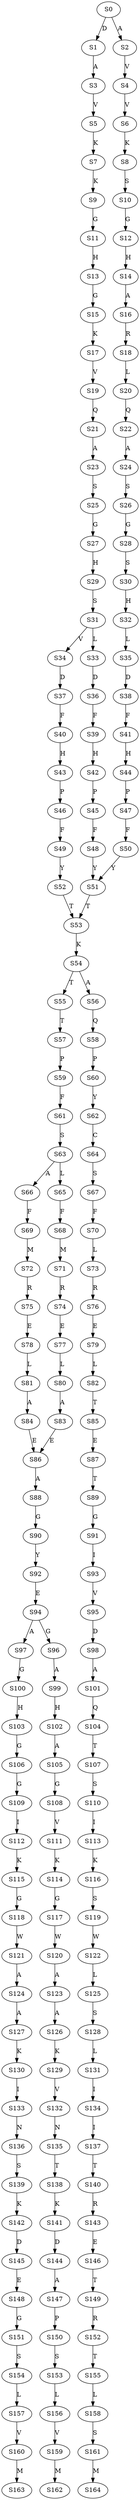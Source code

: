 strict digraph  {
	S0 -> S1 [ label = D ];
	S0 -> S2 [ label = A ];
	S1 -> S3 [ label = A ];
	S2 -> S4 [ label = V ];
	S3 -> S5 [ label = V ];
	S4 -> S6 [ label = V ];
	S5 -> S7 [ label = K ];
	S6 -> S8 [ label = K ];
	S7 -> S9 [ label = K ];
	S8 -> S10 [ label = S ];
	S9 -> S11 [ label = G ];
	S10 -> S12 [ label = G ];
	S11 -> S13 [ label = H ];
	S12 -> S14 [ label = H ];
	S13 -> S15 [ label = G ];
	S14 -> S16 [ label = A ];
	S15 -> S17 [ label = K ];
	S16 -> S18 [ label = R ];
	S17 -> S19 [ label = V ];
	S18 -> S20 [ label = L ];
	S19 -> S21 [ label = Q ];
	S20 -> S22 [ label = Q ];
	S21 -> S23 [ label = A ];
	S22 -> S24 [ label = A ];
	S23 -> S25 [ label = S ];
	S24 -> S26 [ label = S ];
	S25 -> S27 [ label = G ];
	S26 -> S28 [ label = G ];
	S27 -> S29 [ label = H ];
	S28 -> S30 [ label = S ];
	S29 -> S31 [ label = S ];
	S30 -> S32 [ label = H ];
	S31 -> S33 [ label = L ];
	S31 -> S34 [ label = V ];
	S32 -> S35 [ label = L ];
	S33 -> S36 [ label = D ];
	S34 -> S37 [ label = D ];
	S35 -> S38 [ label = D ];
	S36 -> S39 [ label = F ];
	S37 -> S40 [ label = F ];
	S38 -> S41 [ label = F ];
	S39 -> S42 [ label = H ];
	S40 -> S43 [ label = H ];
	S41 -> S44 [ label = H ];
	S42 -> S45 [ label = P ];
	S43 -> S46 [ label = P ];
	S44 -> S47 [ label = P ];
	S45 -> S48 [ label = F ];
	S46 -> S49 [ label = F ];
	S47 -> S50 [ label = F ];
	S48 -> S51 [ label = Y ];
	S49 -> S52 [ label = Y ];
	S50 -> S51 [ label = Y ];
	S51 -> S53 [ label = T ];
	S52 -> S53 [ label = T ];
	S53 -> S54 [ label = K ];
	S54 -> S55 [ label = T ];
	S54 -> S56 [ label = A ];
	S55 -> S57 [ label = T ];
	S56 -> S58 [ label = Q ];
	S57 -> S59 [ label = P ];
	S58 -> S60 [ label = P ];
	S59 -> S61 [ label = F ];
	S60 -> S62 [ label = Y ];
	S61 -> S63 [ label = S ];
	S62 -> S64 [ label = C ];
	S63 -> S65 [ label = L ];
	S63 -> S66 [ label = A ];
	S64 -> S67 [ label = S ];
	S65 -> S68 [ label = F ];
	S66 -> S69 [ label = F ];
	S67 -> S70 [ label = F ];
	S68 -> S71 [ label = M ];
	S69 -> S72 [ label = M ];
	S70 -> S73 [ label = L ];
	S71 -> S74 [ label = R ];
	S72 -> S75 [ label = R ];
	S73 -> S76 [ label = R ];
	S74 -> S77 [ label = E ];
	S75 -> S78 [ label = E ];
	S76 -> S79 [ label = E ];
	S77 -> S80 [ label = L ];
	S78 -> S81 [ label = L ];
	S79 -> S82 [ label = L ];
	S80 -> S83 [ label = A ];
	S81 -> S84 [ label = A ];
	S82 -> S85 [ label = T ];
	S83 -> S86 [ label = E ];
	S84 -> S86 [ label = E ];
	S85 -> S87 [ label = E ];
	S86 -> S88 [ label = A ];
	S87 -> S89 [ label = T ];
	S88 -> S90 [ label = G ];
	S89 -> S91 [ label = G ];
	S90 -> S92 [ label = Y ];
	S91 -> S93 [ label = I ];
	S92 -> S94 [ label = E ];
	S93 -> S95 [ label = V ];
	S94 -> S96 [ label = G ];
	S94 -> S97 [ label = A ];
	S95 -> S98 [ label = D ];
	S96 -> S99 [ label = A ];
	S97 -> S100 [ label = G ];
	S98 -> S101 [ label = A ];
	S99 -> S102 [ label = H ];
	S100 -> S103 [ label = H ];
	S101 -> S104 [ label = Q ];
	S102 -> S105 [ label = A ];
	S103 -> S106 [ label = G ];
	S104 -> S107 [ label = T ];
	S105 -> S108 [ label = G ];
	S106 -> S109 [ label = G ];
	S107 -> S110 [ label = S ];
	S108 -> S111 [ label = V ];
	S109 -> S112 [ label = I ];
	S110 -> S113 [ label = I ];
	S111 -> S114 [ label = K ];
	S112 -> S115 [ label = K ];
	S113 -> S116 [ label = K ];
	S114 -> S117 [ label = G ];
	S115 -> S118 [ label = G ];
	S116 -> S119 [ label = S ];
	S117 -> S120 [ label = W ];
	S118 -> S121 [ label = W ];
	S119 -> S122 [ label = W ];
	S120 -> S123 [ label = A ];
	S121 -> S124 [ label = A ];
	S122 -> S125 [ label = L ];
	S123 -> S126 [ label = A ];
	S124 -> S127 [ label = A ];
	S125 -> S128 [ label = S ];
	S126 -> S129 [ label = K ];
	S127 -> S130 [ label = K ];
	S128 -> S131 [ label = L ];
	S129 -> S132 [ label = V ];
	S130 -> S133 [ label = I ];
	S131 -> S134 [ label = I ];
	S132 -> S135 [ label = N ];
	S133 -> S136 [ label = N ];
	S134 -> S137 [ label = I ];
	S135 -> S138 [ label = T ];
	S136 -> S139 [ label = S ];
	S137 -> S140 [ label = T ];
	S138 -> S141 [ label = K ];
	S139 -> S142 [ label = K ];
	S140 -> S143 [ label = R ];
	S141 -> S144 [ label = D ];
	S142 -> S145 [ label = D ];
	S143 -> S146 [ label = E ];
	S144 -> S147 [ label = A ];
	S145 -> S148 [ label = E ];
	S146 -> S149 [ label = T ];
	S147 -> S150 [ label = P ];
	S148 -> S151 [ label = G ];
	S149 -> S152 [ label = R ];
	S150 -> S153 [ label = S ];
	S151 -> S154 [ label = S ];
	S152 -> S155 [ label = T ];
	S153 -> S156 [ label = L ];
	S154 -> S157 [ label = L ];
	S155 -> S158 [ label = L ];
	S156 -> S159 [ label = V ];
	S157 -> S160 [ label = V ];
	S158 -> S161 [ label = S ];
	S159 -> S162 [ label = M ];
	S160 -> S163 [ label = M ];
	S161 -> S164 [ label = M ];
}
